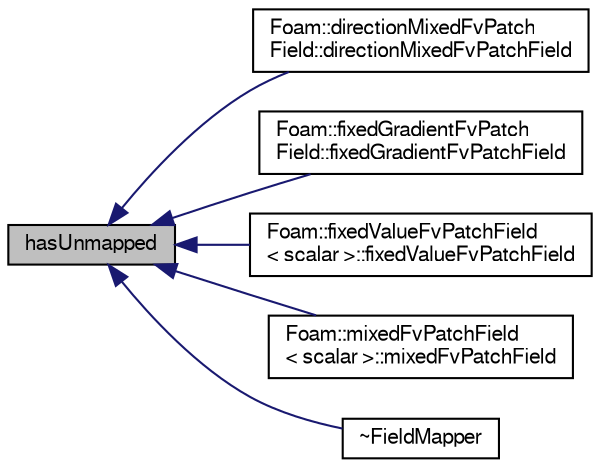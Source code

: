 digraph "hasUnmapped"
{
  bgcolor="transparent";
  edge [fontname="FreeSans",fontsize="10",labelfontname="FreeSans",labelfontsize="10"];
  node [fontname="FreeSans",fontsize="10",shape=record];
  rankdir="LR";
  Node65 [label="hasUnmapped",height=0.2,width=0.4,color="black", fillcolor="grey75", style="filled", fontcolor="black"];
  Node65 -> Node66 [dir="back",color="midnightblue",fontsize="10",style="solid",fontname="FreeSans"];
  Node66 [label="Foam::directionMixedFvPatch\lField::directionMixedFvPatchField",height=0.2,width=0.4,color="black",URL="$a21978.html#ad8ec3d5fbfdb19c5a782a361347e9f25",tooltip="Construct by mapping given directionMixedFvPatchField onto. "];
  Node65 -> Node67 [dir="back",color="midnightblue",fontsize="10",style="solid",fontname="FreeSans"];
  Node67 [label="Foam::fixedGradientFvPatch\lField::fixedGradientFvPatchField",height=0.2,width=0.4,color="black",URL="$a21982.html#a01cba32f3fd077cc07221d67fefefed7",tooltip="Construct by mapping the given fixedGradientFvPatchField. "];
  Node65 -> Node68 [dir="back",color="midnightblue",fontsize="10",style="solid",fontname="FreeSans"];
  Node68 [label="Foam::fixedValueFvPatchField\l\< scalar \>::fixedValueFvPatchField",height=0.2,width=0.4,color="black",URL="$a21986.html#a4f2d833f3fcde3248b62cb8d329593a4",tooltip="Construct by mapping the given fixedValueFvPatchField<Type> "];
  Node65 -> Node69 [dir="back",color="midnightblue",fontsize="10",style="solid",fontname="FreeSans"];
  Node69 [label="Foam::mixedFvPatchField\l\< scalar \>::mixedFvPatchField",height=0.2,width=0.4,color="black",URL="$a21990.html#ac46aaf15153853bcf3ff81bd5c9bcab1",tooltip="Construct by mapping the given mixedFvPatchField onto a new patch. "];
  Node65 -> Node70 [dir="back",color="midnightblue",fontsize="10",style="solid",fontname="FreeSans"];
  Node70 [label="~FieldMapper",height=0.2,width=0.4,color="black",URL="$a26474.html#a4b989c812c8915f39a8387bdb0ce7f79",tooltip="Destructor. "];
}
